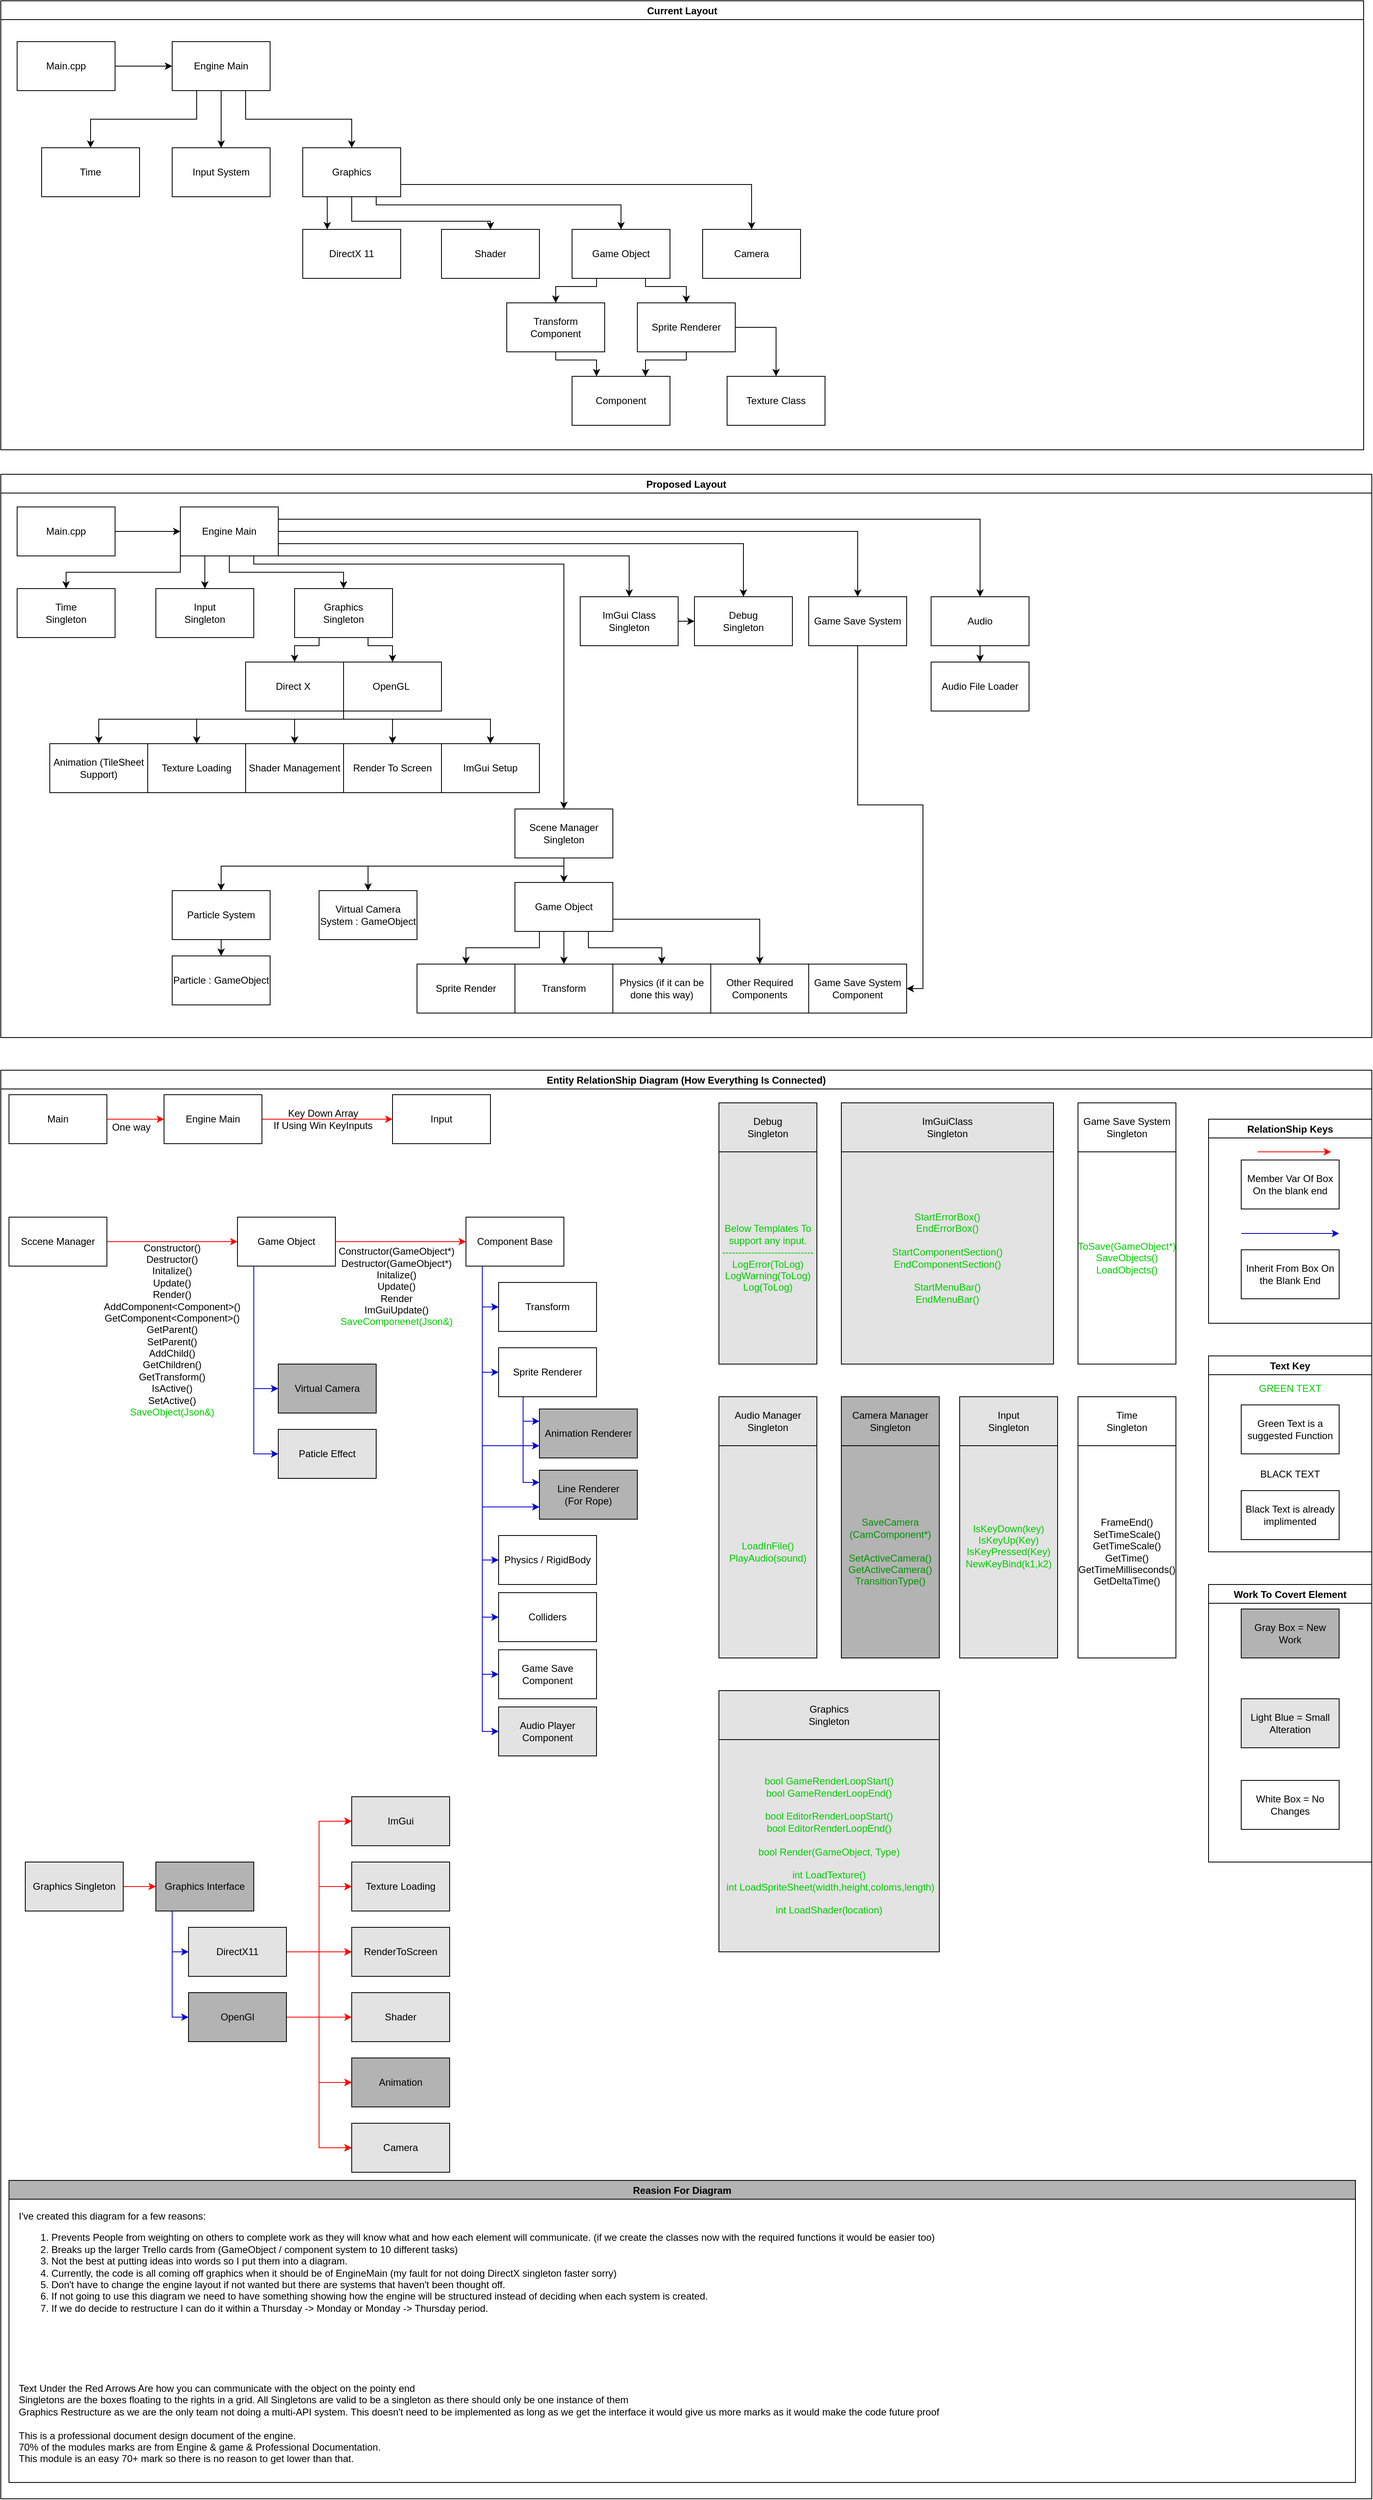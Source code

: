 <mxfile version="14.4.4" type="device"><diagram id="R2lEEEUBdFMjLlhIrx00" name="Page-1"><mxGraphModel dx="3660" dy="2472" grid="1" gridSize="10" guides="1" tooltips="1" connect="1" arrows="1" fold="1" page="1" pageScale="1" pageWidth="850" pageHeight="1100" math="0" shadow="0" extFonts="Permanent Marker^https://fonts.googleapis.com/css?family=Permanent+Marker"><root><mxCell id="0"/><mxCell id="1" parent="0"/><mxCell id="XEaNYjrIamb0EDueWAB--6" value="Current Layout" style="swimlane;" parent="1" vertex="1"><mxGeometry y="-1100" width="1670" height="550" as="geometry"><mxRectangle y="-1100" width="120" height="23" as="alternateBounds"/></mxGeometry></mxCell><mxCell id="3e28GpI-bTI4fTDKkTGl-1" value="Main.cpp&lt;br&gt;" style="rounded=0;whiteSpace=wrap;html=1;" parent="XEaNYjrIamb0EDueWAB--6" vertex="1"><mxGeometry x="20" y="50" width="120" height="60" as="geometry"/></mxCell><mxCell id="3e28GpI-bTI4fTDKkTGl-2" value="Engine Main" style="rounded=0;whiteSpace=wrap;html=1;" parent="XEaNYjrIamb0EDueWAB--6" vertex="1"><mxGeometry x="210" y="50" width="120" height="60" as="geometry"/></mxCell><mxCell id="3e28GpI-bTI4fTDKkTGl-3" style="edgeStyle=orthogonalEdgeStyle;rounded=0;orthogonalLoop=1;jettySize=auto;html=1;exitX=1;exitY=0.5;exitDx=0;exitDy=0;" parent="XEaNYjrIamb0EDueWAB--6" source="3e28GpI-bTI4fTDKkTGl-1" target="3e28GpI-bTI4fTDKkTGl-2" edge="1"><mxGeometry relative="1" as="geometry"/></mxCell><mxCell id="3e28GpI-bTI4fTDKkTGl-4" value="Input System" style="rounded=0;whiteSpace=wrap;html=1;" parent="XEaNYjrIamb0EDueWAB--6" vertex="1"><mxGeometry x="210" y="180" width="120" height="60" as="geometry"/></mxCell><mxCell id="XEaNYjrIamb0EDueWAB--2" style="edgeStyle=orthogonalEdgeStyle;rounded=0;orthogonalLoop=1;jettySize=auto;html=1;exitX=0.5;exitY=1;exitDx=0;exitDy=0;" parent="XEaNYjrIamb0EDueWAB--6" source="3e28GpI-bTI4fTDKkTGl-2" target="3e28GpI-bTI4fTDKkTGl-4" edge="1"><mxGeometry relative="1" as="geometry"/></mxCell><mxCell id="3e28GpI-bTI4fTDKkTGl-5" value="Graphics" style="rounded=0;whiteSpace=wrap;html=1;" parent="XEaNYjrIamb0EDueWAB--6" vertex="1"><mxGeometry x="370" y="180" width="120" height="60" as="geometry"/></mxCell><mxCell id="XEaNYjrIamb0EDueWAB--3" style="edgeStyle=orthogonalEdgeStyle;rounded=0;orthogonalLoop=1;jettySize=auto;html=1;exitX=0.75;exitY=1;exitDx=0;exitDy=0;entryX=0.5;entryY=0;entryDx=0;entryDy=0;" parent="XEaNYjrIamb0EDueWAB--6" source="3e28GpI-bTI4fTDKkTGl-2" target="3e28GpI-bTI4fTDKkTGl-5" edge="1"><mxGeometry relative="1" as="geometry"/></mxCell><mxCell id="3e28GpI-bTI4fTDKkTGl-8" value="DirectX 11" style="rounded=0;whiteSpace=wrap;html=1;" parent="XEaNYjrIamb0EDueWAB--6" vertex="1"><mxGeometry x="370" y="280" width="120" height="60" as="geometry"/></mxCell><mxCell id="3e28GpI-bTI4fTDKkTGl-17" style="edgeStyle=orthogonalEdgeStyle;rounded=0;orthogonalLoop=1;jettySize=auto;html=1;exitX=0.25;exitY=1;exitDx=0;exitDy=0;entryX=0.25;entryY=0;entryDx=0;entryDy=0;" parent="XEaNYjrIamb0EDueWAB--6" source="3e28GpI-bTI4fTDKkTGl-5" target="3e28GpI-bTI4fTDKkTGl-8" edge="1"><mxGeometry relative="1" as="geometry"/></mxCell><mxCell id="3e28GpI-bTI4fTDKkTGl-9" value="Camera" style="rounded=0;whiteSpace=wrap;html=1;" parent="XEaNYjrIamb0EDueWAB--6" vertex="1"><mxGeometry x="860" y="280" width="120" height="60" as="geometry"/></mxCell><mxCell id="3e28GpI-bTI4fTDKkTGl-20" style="edgeStyle=orthogonalEdgeStyle;rounded=0;orthogonalLoop=1;jettySize=auto;html=1;exitX=1;exitY=0.75;exitDx=0;exitDy=0;entryX=0.5;entryY=0;entryDx=0;entryDy=0;" parent="XEaNYjrIamb0EDueWAB--6" source="3e28GpI-bTI4fTDKkTGl-5" target="3e28GpI-bTI4fTDKkTGl-9" edge="1"><mxGeometry relative="1" as="geometry"/></mxCell><mxCell id="3e28GpI-bTI4fTDKkTGl-10" value="Game Object&lt;br&gt;" style="rounded=0;whiteSpace=wrap;html=1;" parent="XEaNYjrIamb0EDueWAB--6" vertex="1"><mxGeometry x="700" y="280" width="120" height="60" as="geometry"/></mxCell><mxCell id="3e28GpI-bTI4fTDKkTGl-19" style="edgeStyle=orthogonalEdgeStyle;rounded=0;orthogonalLoop=1;jettySize=auto;html=1;exitX=0.75;exitY=1;exitDx=0;exitDy=0;entryX=0.5;entryY=0;entryDx=0;entryDy=0;" parent="XEaNYjrIamb0EDueWAB--6" source="3e28GpI-bTI4fTDKkTGl-5" target="3e28GpI-bTI4fTDKkTGl-10" edge="1"><mxGeometry relative="1" as="geometry"><Array as="points"><mxPoint x="460" y="250"/><mxPoint x="760" y="250"/></Array></mxGeometry></mxCell><mxCell id="3e28GpI-bTI4fTDKkTGl-11" value="Shader" style="rounded=0;whiteSpace=wrap;html=1;" parent="XEaNYjrIamb0EDueWAB--6" vertex="1"><mxGeometry x="540" y="280" width="120" height="60" as="geometry"/></mxCell><mxCell id="3e28GpI-bTI4fTDKkTGl-18" style="edgeStyle=orthogonalEdgeStyle;rounded=0;orthogonalLoop=1;jettySize=auto;html=1;exitX=0.5;exitY=1;exitDx=0;exitDy=0;entryX=0.5;entryY=0;entryDx=0;entryDy=0;" parent="XEaNYjrIamb0EDueWAB--6" source="3e28GpI-bTI4fTDKkTGl-5" target="3e28GpI-bTI4fTDKkTGl-11" edge="1"><mxGeometry relative="1" as="geometry"><Array as="points"><mxPoint x="430" y="270"/><mxPoint x="600" y="270"/></Array></mxGeometry></mxCell><mxCell id="3e28GpI-bTI4fTDKkTGl-22" value="Transform Component" style="rounded=0;whiteSpace=wrap;html=1;" parent="XEaNYjrIamb0EDueWAB--6" vertex="1"><mxGeometry x="620" y="370" width="120" height="60" as="geometry"/></mxCell><mxCell id="3e28GpI-bTI4fTDKkTGl-30" style="edgeStyle=orthogonalEdgeStyle;rounded=0;orthogonalLoop=1;jettySize=auto;html=1;exitX=0.25;exitY=1;exitDx=0;exitDy=0;entryX=0.5;entryY=0;entryDx=0;entryDy=0;" parent="XEaNYjrIamb0EDueWAB--6" source="3e28GpI-bTI4fTDKkTGl-10" target="3e28GpI-bTI4fTDKkTGl-22" edge="1"><mxGeometry relative="1" as="geometry"><Array as="points"><mxPoint x="730" y="350"/><mxPoint x="680" y="350"/></Array></mxGeometry></mxCell><mxCell id="3e28GpI-bTI4fTDKkTGl-26" value="Component" style="rounded=0;whiteSpace=wrap;html=1;" parent="XEaNYjrIamb0EDueWAB--6" vertex="1"><mxGeometry x="700" y="460" width="120" height="60" as="geometry"/></mxCell><mxCell id="3e28GpI-bTI4fTDKkTGl-27" style="edgeStyle=orthogonalEdgeStyle;rounded=0;orthogonalLoop=1;jettySize=auto;html=1;exitX=0.5;exitY=1;exitDx=0;exitDy=0;entryX=0.25;entryY=0;entryDx=0;entryDy=0;" parent="XEaNYjrIamb0EDueWAB--6" source="3e28GpI-bTI4fTDKkTGl-22" target="3e28GpI-bTI4fTDKkTGl-26" edge="1"><mxGeometry relative="1" as="geometry"><Array as="points"><mxPoint x="680" y="440"/><mxPoint x="730" y="440"/></Array></mxGeometry></mxCell><mxCell id="3e28GpI-bTI4fTDKkTGl-29" style="edgeStyle=orthogonalEdgeStyle;rounded=0;orthogonalLoop=1;jettySize=auto;html=1;exitX=0.5;exitY=1;exitDx=0;exitDy=0;entryX=0.75;entryY=0;entryDx=0;entryDy=0;" parent="XEaNYjrIamb0EDueWAB--6" source="3e28GpI-bTI4fTDKkTGl-28" target="3e28GpI-bTI4fTDKkTGl-26" edge="1"><mxGeometry relative="1" as="geometry"><Array as="points"><mxPoint x="840" y="440"/><mxPoint x="790" y="440"/></Array></mxGeometry></mxCell><mxCell id="3e28GpI-bTI4fTDKkTGl-28" value="Sprite Renderer" style="rounded=0;whiteSpace=wrap;html=1;" parent="XEaNYjrIamb0EDueWAB--6" vertex="1"><mxGeometry x="780" y="370" width="120" height="60" as="geometry"/></mxCell><mxCell id="3e28GpI-bTI4fTDKkTGl-31" style="edgeStyle=orthogonalEdgeStyle;rounded=0;orthogonalLoop=1;jettySize=auto;html=1;exitX=0.75;exitY=1;exitDx=0;exitDy=0;entryX=0.5;entryY=0;entryDx=0;entryDy=0;" parent="XEaNYjrIamb0EDueWAB--6" source="3e28GpI-bTI4fTDKkTGl-10" target="3e28GpI-bTI4fTDKkTGl-28" edge="1"><mxGeometry relative="1" as="geometry"><Array as="points"><mxPoint x="790" y="350"/><mxPoint x="840" y="350"/></Array></mxGeometry></mxCell><mxCell id="3e28GpI-bTI4fTDKkTGl-34" value="Texture Class" style="rounded=0;whiteSpace=wrap;html=1;" parent="XEaNYjrIamb0EDueWAB--6" vertex="1"><mxGeometry x="890" y="460" width="120" height="60" as="geometry"/></mxCell><mxCell id="3e28GpI-bTI4fTDKkTGl-35" style="edgeStyle=orthogonalEdgeStyle;rounded=0;orthogonalLoop=1;jettySize=auto;html=1;exitX=1;exitY=0.5;exitDx=0;exitDy=0;entryX=0.5;entryY=0;entryDx=0;entryDy=0;" parent="XEaNYjrIamb0EDueWAB--6" source="3e28GpI-bTI4fTDKkTGl-28" target="3e28GpI-bTI4fTDKkTGl-34" edge="1"><mxGeometry relative="1" as="geometry"/></mxCell><mxCell id="XEaNYjrIamb0EDueWAB--1" value="Time" style="rounded=0;whiteSpace=wrap;html=1;" parent="XEaNYjrIamb0EDueWAB--6" vertex="1"><mxGeometry x="50" y="180" width="120" height="60" as="geometry"/></mxCell><mxCell id="XEaNYjrIamb0EDueWAB--4" style="edgeStyle=orthogonalEdgeStyle;rounded=0;orthogonalLoop=1;jettySize=auto;html=1;exitX=0.25;exitY=1;exitDx=0;exitDy=0;entryX=0.5;entryY=0;entryDx=0;entryDy=0;" parent="XEaNYjrIamb0EDueWAB--6" source="3e28GpI-bTI4fTDKkTGl-2" target="XEaNYjrIamb0EDueWAB--1" edge="1"><mxGeometry relative="1" as="geometry"/></mxCell><mxCell id="XEaNYjrIamb0EDueWAB--7" value="Proposed Layout" style="swimlane;" parent="1" vertex="1"><mxGeometry y="-520" width="1680" height="690" as="geometry"><mxRectangle y="-520" width="130" height="23" as="alternateBounds"/></mxGeometry></mxCell><mxCell id="XEaNYjrIamb0EDueWAB--20" style="edgeStyle=orthogonalEdgeStyle;rounded=0;orthogonalLoop=1;jettySize=auto;html=1;exitX=1;exitY=0.5;exitDx=0;exitDy=0;" parent="XEaNYjrIamb0EDueWAB--7" source="XEaNYjrIamb0EDueWAB--9" target="XEaNYjrIamb0EDueWAB--10" edge="1"><mxGeometry relative="1" as="geometry"/></mxCell><mxCell id="XEaNYjrIamb0EDueWAB--9" value="Main.cpp" style="rounded=0;whiteSpace=wrap;html=1;" parent="XEaNYjrIamb0EDueWAB--7" vertex="1"><mxGeometry x="20" y="40" width="120" height="60" as="geometry"/></mxCell><mxCell id="XEaNYjrIamb0EDueWAB--21" style="edgeStyle=orthogonalEdgeStyle;rounded=0;orthogonalLoop=1;jettySize=auto;html=1;exitX=0;exitY=1;exitDx=0;exitDy=0;entryX=0.5;entryY=0;entryDx=0;entryDy=0;" parent="XEaNYjrIamb0EDueWAB--7" source="XEaNYjrIamb0EDueWAB--10" target="XEaNYjrIamb0EDueWAB--11" edge="1"><mxGeometry relative="1" as="geometry"/></mxCell><mxCell id="XEaNYjrIamb0EDueWAB--22" style="edgeStyle=orthogonalEdgeStyle;rounded=0;orthogonalLoop=1;jettySize=auto;html=1;exitX=0.25;exitY=1;exitDx=0;exitDy=0;entryX=0.5;entryY=0;entryDx=0;entryDy=0;" parent="XEaNYjrIamb0EDueWAB--7" source="XEaNYjrIamb0EDueWAB--10" target="XEaNYjrIamb0EDueWAB--12" edge="1"><mxGeometry relative="1" as="geometry"><Array as="points"><mxPoint x="250" y="140"/><mxPoint x="250" y="140"/></Array></mxGeometry></mxCell><mxCell id="XEaNYjrIamb0EDueWAB--23" style="edgeStyle=orthogonalEdgeStyle;rounded=0;orthogonalLoop=1;jettySize=auto;html=1;exitX=0.5;exitY=1;exitDx=0;exitDy=0;entryX=0.5;entryY=0;entryDx=0;entryDy=0;" parent="XEaNYjrIamb0EDueWAB--7" source="XEaNYjrIamb0EDueWAB--10" target="XEaNYjrIamb0EDueWAB--13" edge="1"><mxGeometry relative="1" as="geometry"><Array as="points"><mxPoint x="280" y="120"/><mxPoint x="420" y="120"/></Array></mxGeometry></mxCell><mxCell id="XEaNYjrIamb0EDueWAB--24" style="edgeStyle=orthogonalEdgeStyle;rounded=0;orthogonalLoop=1;jettySize=auto;html=1;exitX=0.75;exitY=1;exitDx=0;exitDy=0;entryX=0.5;entryY=0;entryDx=0;entryDy=0;" parent="XEaNYjrIamb0EDueWAB--7" source="XEaNYjrIamb0EDueWAB--10" target="XEaNYjrIamb0EDueWAB--14" edge="1"><mxGeometry relative="1" as="geometry"><Array as="points"><mxPoint x="310" y="110"/><mxPoint x="690" y="110"/></Array></mxGeometry></mxCell><mxCell id="XEaNYjrIamb0EDueWAB--52" style="edgeStyle=orthogonalEdgeStyle;rounded=0;orthogonalLoop=1;jettySize=auto;html=1;exitX=1;exitY=1;exitDx=0;exitDy=0;entryX=0.5;entryY=0;entryDx=0;entryDy=0;" parent="XEaNYjrIamb0EDueWAB--7" source="XEaNYjrIamb0EDueWAB--10" target="XEaNYjrIamb0EDueWAB--51" edge="1"><mxGeometry relative="1" as="geometry"><Array as="points"><mxPoint x="770" y="100"/></Array></mxGeometry></mxCell><mxCell id="XEaNYjrIamb0EDueWAB--65" style="edgeStyle=orthogonalEdgeStyle;rounded=0;orthogonalLoop=1;jettySize=auto;html=1;exitX=1;exitY=0.75;exitDx=0;exitDy=0;entryX=0.5;entryY=0;entryDx=0;entryDy=0;" parent="XEaNYjrIamb0EDueWAB--7" source="XEaNYjrIamb0EDueWAB--10" target="XEaNYjrIamb0EDueWAB--53" edge="1"><mxGeometry relative="1" as="geometry"/></mxCell><mxCell id="XEaNYjrIamb0EDueWAB--66" style="edgeStyle=orthogonalEdgeStyle;rounded=0;orthogonalLoop=1;jettySize=auto;html=1;exitX=1;exitY=0.5;exitDx=0;exitDy=0;entryX=0.5;entryY=0;entryDx=0;entryDy=0;" parent="XEaNYjrIamb0EDueWAB--7" source="XEaNYjrIamb0EDueWAB--10" target="XEaNYjrIamb0EDueWAB--55" edge="1"><mxGeometry relative="1" as="geometry"/></mxCell><mxCell id="XEaNYjrIamb0EDueWAB--67" style="edgeStyle=orthogonalEdgeStyle;rounded=0;orthogonalLoop=1;jettySize=auto;html=1;exitX=1;exitY=0.25;exitDx=0;exitDy=0;entryX=0.5;entryY=0;entryDx=0;entryDy=0;" parent="XEaNYjrIamb0EDueWAB--7" source="XEaNYjrIamb0EDueWAB--10" target="XEaNYjrIamb0EDueWAB--59" edge="1"><mxGeometry relative="1" as="geometry"/></mxCell><mxCell id="XEaNYjrIamb0EDueWAB--10" value="Engine Main" style="rounded=0;whiteSpace=wrap;html=1;" parent="XEaNYjrIamb0EDueWAB--7" vertex="1"><mxGeometry x="220" y="40" width="120" height="60" as="geometry"/></mxCell><mxCell id="XEaNYjrIamb0EDueWAB--11" value="Time&lt;br&gt;Singleton" style="rounded=0;whiteSpace=wrap;html=1;" parent="XEaNYjrIamb0EDueWAB--7" vertex="1"><mxGeometry x="20" y="140" width="120" height="60" as="geometry"/></mxCell><mxCell id="XEaNYjrIamb0EDueWAB--12" value="Input&lt;br&gt;Singleton" style="rounded=0;whiteSpace=wrap;html=1;" parent="XEaNYjrIamb0EDueWAB--7" vertex="1"><mxGeometry x="190" y="140" width="120" height="60" as="geometry"/></mxCell><mxCell id="XEaNYjrIamb0EDueWAB--18" style="edgeStyle=orthogonalEdgeStyle;rounded=0;orthogonalLoop=1;jettySize=auto;html=1;exitX=0.25;exitY=1;exitDx=0;exitDy=0;entryX=0.5;entryY=0;entryDx=0;entryDy=0;" parent="XEaNYjrIamb0EDueWAB--7" source="XEaNYjrIamb0EDueWAB--13" target="XEaNYjrIamb0EDueWAB--16" edge="1"><mxGeometry relative="1" as="geometry"><Array as="points"><mxPoint x="390" y="210"/><mxPoint x="360" y="210"/></Array></mxGeometry></mxCell><mxCell id="XEaNYjrIamb0EDueWAB--42" style="edgeStyle=orthogonalEdgeStyle;rounded=0;orthogonalLoop=1;jettySize=auto;html=1;exitX=0.75;exitY=1;exitDx=0;exitDy=0;entryX=0.5;entryY=0;entryDx=0;entryDy=0;" parent="XEaNYjrIamb0EDueWAB--7" source="XEaNYjrIamb0EDueWAB--13" target="XEaNYjrIamb0EDueWAB--17" edge="1"><mxGeometry relative="1" as="geometry"><Array as="points"><mxPoint x="450" y="210"/><mxPoint x="480" y="210"/></Array></mxGeometry></mxCell><mxCell id="XEaNYjrIamb0EDueWAB--13" value="Graphics&lt;br&gt;Singleton" style="rounded=0;whiteSpace=wrap;html=1;" parent="XEaNYjrIamb0EDueWAB--7" vertex="1"><mxGeometry x="360" y="140" width="120" height="60" as="geometry"/></mxCell><mxCell id="XEaNYjrIamb0EDueWAB--26" style="edgeStyle=orthogonalEdgeStyle;rounded=0;orthogonalLoop=1;jettySize=auto;html=1;exitX=0.5;exitY=1;exitDx=0;exitDy=0;entryX=0.5;entryY=0;entryDx=0;entryDy=0;" parent="XEaNYjrIamb0EDueWAB--7" source="XEaNYjrIamb0EDueWAB--14" target="XEaNYjrIamb0EDueWAB--25" edge="1"><mxGeometry relative="1" as="geometry"/></mxCell><mxCell id="XEaNYjrIamb0EDueWAB--72" style="edgeStyle=orthogonalEdgeStyle;rounded=0;orthogonalLoop=1;jettySize=auto;html=1;exitX=0.5;exitY=1;exitDx=0;exitDy=0;entryX=0.5;entryY=0;entryDx=0;entryDy=0;" parent="XEaNYjrIamb0EDueWAB--7" source="XEaNYjrIamb0EDueWAB--14" target="XEaNYjrIamb0EDueWAB--71" edge="1"><mxGeometry relative="1" as="geometry"><mxPoint x="910" y="470" as="sourcePoint"/><Array as="points"><mxPoint x="690" y="480"/><mxPoint x="450" y="480"/></Array></mxGeometry></mxCell><mxCell id="XEaNYjrIamb0EDueWAB--73" style="edgeStyle=orthogonalEdgeStyle;rounded=0;orthogonalLoop=1;jettySize=auto;html=1;exitX=0.5;exitY=1;exitDx=0;exitDy=0;entryX=0.5;entryY=0;entryDx=0;entryDy=0;" parent="XEaNYjrIamb0EDueWAB--7" source="XEaNYjrIamb0EDueWAB--14" target="XEaNYjrIamb0EDueWAB--70" edge="1"><mxGeometry relative="1" as="geometry"><Array as="points"><mxPoint x="690" y="480"/><mxPoint x="270" y="480"/></Array></mxGeometry></mxCell><mxCell id="XEaNYjrIamb0EDueWAB--14" value="Scene Manager&lt;br&gt;Singleton" style="rounded=0;whiteSpace=wrap;html=1;" parent="XEaNYjrIamb0EDueWAB--7" vertex="1"><mxGeometry x="630" y="410" width="120" height="60" as="geometry"/></mxCell><mxCell id="XEaNYjrIamb0EDueWAB--37" style="edgeStyle=orthogonalEdgeStyle;rounded=0;orthogonalLoop=1;jettySize=auto;html=1;exitX=1;exitY=1;exitDx=0;exitDy=0;entryX=0.5;entryY=0;entryDx=0;entryDy=0;" parent="XEaNYjrIamb0EDueWAB--7" source="XEaNYjrIamb0EDueWAB--16" target="XEaNYjrIamb0EDueWAB--35" edge="1"><mxGeometry relative="1" as="geometry"><Array as="points"><mxPoint x="420" y="300"/><mxPoint x="240" y="300"/></Array></mxGeometry></mxCell><mxCell id="XEaNYjrIamb0EDueWAB--40" style="edgeStyle=orthogonalEdgeStyle;rounded=0;orthogonalLoop=1;jettySize=auto;html=1;exitX=1;exitY=1;exitDx=0;exitDy=0;entryX=0.5;entryY=0;entryDx=0;entryDy=0;" parent="XEaNYjrIamb0EDueWAB--7" source="XEaNYjrIamb0EDueWAB--16" target="XEaNYjrIamb0EDueWAB--38" edge="1"><mxGeometry relative="1" as="geometry"><Array as="points"><mxPoint x="420" y="300"/><mxPoint x="360" y="300"/></Array></mxGeometry></mxCell><mxCell id="XEaNYjrIamb0EDueWAB--41" style="edgeStyle=orthogonalEdgeStyle;rounded=0;orthogonalLoop=1;jettySize=auto;html=1;exitX=1;exitY=1;exitDx=0;exitDy=0;entryX=0.5;entryY=0;entryDx=0;entryDy=0;" parent="XEaNYjrIamb0EDueWAB--7" source="XEaNYjrIamb0EDueWAB--16" target="XEaNYjrIamb0EDueWAB--39" edge="1"><mxGeometry relative="1" as="geometry"><Array as="points"><mxPoint x="420" y="300"/><mxPoint x="480" y="300"/></Array></mxGeometry></mxCell><mxCell id="XEaNYjrIamb0EDueWAB--44" style="edgeStyle=orthogonalEdgeStyle;rounded=0;orthogonalLoop=1;jettySize=auto;html=1;exitX=1;exitY=1;exitDx=0;exitDy=0;entryX=0.5;entryY=0;entryDx=0;entryDy=0;" parent="XEaNYjrIamb0EDueWAB--7" source="XEaNYjrIamb0EDueWAB--16" target="XEaNYjrIamb0EDueWAB--43" edge="1"><mxGeometry relative="1" as="geometry"><Array as="points"><mxPoint x="420" y="300"/><mxPoint x="600" y="300"/></Array></mxGeometry></mxCell><mxCell id="XEaNYjrIamb0EDueWAB--69" style="edgeStyle=orthogonalEdgeStyle;rounded=0;orthogonalLoop=1;jettySize=auto;html=1;exitX=1;exitY=1;exitDx=0;exitDy=0;entryX=0.5;entryY=0;entryDx=0;entryDy=0;" parent="XEaNYjrIamb0EDueWAB--7" source="XEaNYjrIamb0EDueWAB--16" target="XEaNYjrIamb0EDueWAB--68" edge="1"><mxGeometry relative="1" as="geometry"><Array as="points"><mxPoint x="420" y="300"/><mxPoint x="120" y="300"/></Array></mxGeometry></mxCell><mxCell id="XEaNYjrIamb0EDueWAB--16" value="Direct X&amp;nbsp;" style="rounded=0;whiteSpace=wrap;html=1;" parent="XEaNYjrIamb0EDueWAB--7" vertex="1"><mxGeometry x="300" y="230" width="120" height="60" as="geometry"/></mxCell><mxCell id="XEaNYjrIamb0EDueWAB--17" value="OpenGL&amp;nbsp;" style="rounded=0;whiteSpace=wrap;html=1;" parent="XEaNYjrIamb0EDueWAB--7" vertex="1"><mxGeometry x="420" y="230" width="120" height="60" as="geometry"/></mxCell><mxCell id="XEaNYjrIamb0EDueWAB--32" style="edgeStyle=orthogonalEdgeStyle;rounded=0;orthogonalLoop=1;jettySize=auto;html=1;exitX=0.5;exitY=1;exitDx=0;exitDy=0;entryX=0.5;entryY=0;entryDx=0;entryDy=0;" parent="XEaNYjrIamb0EDueWAB--7" source="XEaNYjrIamb0EDueWAB--25" target="XEaNYjrIamb0EDueWAB--30" edge="1"><mxGeometry relative="1" as="geometry"/></mxCell><mxCell id="XEaNYjrIamb0EDueWAB--33" style="edgeStyle=orthogonalEdgeStyle;rounded=0;orthogonalLoop=1;jettySize=auto;html=1;exitX=1;exitY=0.75;exitDx=0;exitDy=0;entryX=0.5;entryY=0;entryDx=0;entryDy=0;" parent="XEaNYjrIamb0EDueWAB--7" source="XEaNYjrIamb0EDueWAB--25" target="XEaNYjrIamb0EDueWAB--31" edge="1"><mxGeometry relative="1" as="geometry"/></mxCell><mxCell id="XEaNYjrIamb0EDueWAB--34" style="edgeStyle=orthogonalEdgeStyle;rounded=0;orthogonalLoop=1;jettySize=auto;html=1;exitX=0.25;exitY=1;exitDx=0;exitDy=0;entryX=0.5;entryY=0;entryDx=0;entryDy=0;" parent="XEaNYjrIamb0EDueWAB--7" source="XEaNYjrIamb0EDueWAB--25" target="XEaNYjrIamb0EDueWAB--27" edge="1"><mxGeometry relative="1" as="geometry"><mxPoint x="566" y="588" as="targetPoint"/></mxGeometry></mxCell><mxCell id="XEaNYjrIamb0EDueWAB--50" style="edgeStyle=orthogonalEdgeStyle;rounded=0;orthogonalLoop=1;jettySize=auto;html=1;exitX=0.75;exitY=1;exitDx=0;exitDy=0;" parent="XEaNYjrIamb0EDueWAB--7" source="XEaNYjrIamb0EDueWAB--25" target="XEaNYjrIamb0EDueWAB--49" edge="1"><mxGeometry relative="1" as="geometry"/></mxCell><mxCell id="XEaNYjrIamb0EDueWAB--25" value="Game Object" style="rounded=0;whiteSpace=wrap;html=1;" parent="XEaNYjrIamb0EDueWAB--7" vertex="1"><mxGeometry x="630" y="500" width="120" height="60" as="geometry"/></mxCell><mxCell id="XEaNYjrIamb0EDueWAB--27" value="Sprite Render" style="rounded=0;whiteSpace=wrap;html=1;" parent="XEaNYjrIamb0EDueWAB--7" vertex="1"><mxGeometry x="510" y="600" width="120" height="60" as="geometry"/></mxCell><mxCell id="XEaNYjrIamb0EDueWAB--30" value="Transform" style="rounded=0;whiteSpace=wrap;html=1;" parent="XEaNYjrIamb0EDueWAB--7" vertex="1"><mxGeometry x="630" y="600" width="120" height="60" as="geometry"/></mxCell><mxCell id="XEaNYjrIamb0EDueWAB--31" value="Other Required Components" style="rounded=0;whiteSpace=wrap;html=1;" parent="XEaNYjrIamb0EDueWAB--7" vertex="1"><mxGeometry x="870" y="600" width="120" height="60" as="geometry"/></mxCell><mxCell id="XEaNYjrIamb0EDueWAB--35" value="Texture Loading" style="rounded=0;whiteSpace=wrap;html=1;" parent="XEaNYjrIamb0EDueWAB--7" vertex="1"><mxGeometry x="180" y="330" width="120" height="60" as="geometry"/></mxCell><mxCell id="XEaNYjrIamb0EDueWAB--38" value="Shader Management" style="rounded=0;whiteSpace=wrap;html=1;" parent="XEaNYjrIamb0EDueWAB--7" vertex="1"><mxGeometry x="300" y="330" width="120" height="60" as="geometry"/></mxCell><mxCell id="XEaNYjrIamb0EDueWAB--39" value="Render To Screen" style="rounded=0;whiteSpace=wrap;html=1;" parent="XEaNYjrIamb0EDueWAB--7" vertex="1"><mxGeometry x="420" y="330" width="120" height="60" as="geometry"/></mxCell><mxCell id="XEaNYjrIamb0EDueWAB--43" value="ImGui Setup" style="rounded=0;whiteSpace=wrap;html=1;" parent="XEaNYjrIamb0EDueWAB--7" vertex="1"><mxGeometry x="540" y="330" width="120" height="60" as="geometry"/></mxCell><mxCell id="XEaNYjrIamb0EDueWAB--49" value="Physics (if it can be done this way)" style="rounded=0;whiteSpace=wrap;html=1;" parent="XEaNYjrIamb0EDueWAB--7" vertex="1"><mxGeometry x="750" y="600" width="120" height="60" as="geometry"/></mxCell><mxCell id="XEaNYjrIamb0EDueWAB--63" style="edgeStyle=orthogonalEdgeStyle;rounded=0;orthogonalLoop=1;jettySize=auto;html=1;exitX=1;exitY=0.5;exitDx=0;exitDy=0;entryX=0;entryY=0.5;entryDx=0;entryDy=0;" parent="XEaNYjrIamb0EDueWAB--7" source="XEaNYjrIamb0EDueWAB--51" target="XEaNYjrIamb0EDueWAB--53" edge="1"><mxGeometry relative="1" as="geometry"/></mxCell><mxCell id="XEaNYjrIamb0EDueWAB--51" value="ImGui Class Singleton" style="rounded=0;whiteSpace=wrap;html=1;" parent="XEaNYjrIamb0EDueWAB--7" vertex="1"><mxGeometry x="710" y="150" width="120" height="60" as="geometry"/></mxCell><mxCell id="XEaNYjrIamb0EDueWAB--53" value="Debug&lt;br&gt;Singleton" style="rounded=0;whiteSpace=wrap;html=1;" parent="XEaNYjrIamb0EDueWAB--7" vertex="1"><mxGeometry x="850" y="150" width="120" height="60" as="geometry"/></mxCell><mxCell id="XEaNYjrIamb0EDueWAB--58" style="edgeStyle=orthogonalEdgeStyle;rounded=0;orthogonalLoop=1;jettySize=auto;html=1;exitX=0.5;exitY=1;exitDx=0;exitDy=0;entryX=1;entryY=0.5;entryDx=0;entryDy=0;" parent="XEaNYjrIamb0EDueWAB--7" source="XEaNYjrIamb0EDueWAB--55" target="XEaNYjrIamb0EDueWAB--57" edge="1"><mxGeometry relative="1" as="geometry"/></mxCell><mxCell id="XEaNYjrIamb0EDueWAB--55" value="Game Save System" style="rounded=0;whiteSpace=wrap;html=1;" parent="XEaNYjrIamb0EDueWAB--7" vertex="1"><mxGeometry x="990" y="150" width="120" height="60" as="geometry"/></mxCell><mxCell id="XEaNYjrIamb0EDueWAB--57" value="Game Save System Component" style="rounded=0;whiteSpace=wrap;html=1;" parent="XEaNYjrIamb0EDueWAB--7" vertex="1"><mxGeometry x="990" y="600" width="120" height="60" as="geometry"/></mxCell><mxCell id="XEaNYjrIamb0EDueWAB--62" style="edgeStyle=orthogonalEdgeStyle;rounded=0;orthogonalLoop=1;jettySize=auto;html=1;exitX=0.5;exitY=1;exitDx=0;exitDy=0;entryX=0.5;entryY=0;entryDx=0;entryDy=0;" parent="XEaNYjrIamb0EDueWAB--7" source="XEaNYjrIamb0EDueWAB--59" target="XEaNYjrIamb0EDueWAB--60" edge="1"><mxGeometry relative="1" as="geometry"/></mxCell><mxCell id="XEaNYjrIamb0EDueWAB--59" value="Audio" style="rounded=0;whiteSpace=wrap;html=1;" parent="XEaNYjrIamb0EDueWAB--7" vertex="1"><mxGeometry x="1140" y="150" width="120" height="60" as="geometry"/></mxCell><mxCell id="XEaNYjrIamb0EDueWAB--60" value="Audio File Loader" style="rounded=0;whiteSpace=wrap;html=1;" parent="XEaNYjrIamb0EDueWAB--7" vertex="1"><mxGeometry x="1140" y="230" width="120" height="60" as="geometry"/></mxCell><mxCell id="XEaNYjrIamb0EDueWAB--68" value="Animation (TileSheet Support)" style="rounded=0;whiteSpace=wrap;html=1;" parent="XEaNYjrIamb0EDueWAB--7" vertex="1"><mxGeometry x="60" y="330" width="120" height="60" as="geometry"/></mxCell><mxCell id="XEaNYjrIamb0EDueWAB--76" style="edgeStyle=orthogonalEdgeStyle;rounded=0;orthogonalLoop=1;jettySize=auto;html=1;exitX=0.5;exitY=1;exitDx=0;exitDy=0;entryX=0.5;entryY=0;entryDx=0;entryDy=0;" parent="XEaNYjrIamb0EDueWAB--7" source="XEaNYjrIamb0EDueWAB--70" edge="1"><mxGeometry relative="1" as="geometry"><mxPoint x="270" y="590" as="targetPoint"/></mxGeometry></mxCell><mxCell id="XEaNYjrIamb0EDueWAB--70" value="Particle System" style="rounded=0;whiteSpace=wrap;html=1;" parent="XEaNYjrIamb0EDueWAB--7" vertex="1"><mxGeometry x="210" y="510" width="120" height="60" as="geometry"/></mxCell><mxCell id="XEaNYjrIamb0EDueWAB--71" value="Virtual Camera System : GameObject" style="rounded=0;whiteSpace=wrap;html=1;" parent="XEaNYjrIamb0EDueWAB--7" vertex="1"><mxGeometry x="390" y="510" width="120" height="60" as="geometry"/></mxCell><mxCell id="XEaNYjrIamb0EDueWAB--81" value="Particle : GameObject" style="rounded=0;whiteSpace=wrap;html=1;" parent="XEaNYjrIamb0EDueWAB--7" vertex="1"><mxGeometry x="210" y="590" width="120" height="60" as="geometry"/></mxCell><mxCell id="DR7vgV2gcHxxjOtwCFJ3-1" value="Entity RelationShip Diagram (How Everything Is Connected)" style="swimlane;" parent="1" vertex="1"><mxGeometry y="210" width="1680" height="1750" as="geometry"><mxRectangle y="210" width="370" height="23" as="alternateBounds"/></mxGeometry></mxCell><mxCell id="DR7vgV2gcHxxjOtwCFJ3-4" style="edgeStyle=orthogonalEdgeStyle;rounded=0;orthogonalLoop=1;jettySize=auto;html=1;exitX=1;exitY=0.5;exitDx=0;exitDy=0;entryX=0;entryY=0.5;entryDx=0;entryDy=0;fillColor=#f8cecc;strokeColor=#FF0000;" parent="DR7vgV2gcHxxjOtwCFJ3-1" source="DR7vgV2gcHxxjOtwCFJ3-2" target="DR7vgV2gcHxxjOtwCFJ3-3" edge="1"><mxGeometry relative="1" as="geometry"/></mxCell><mxCell id="DR7vgV2gcHxxjOtwCFJ3-2" value="Main" style="rounded=0;whiteSpace=wrap;html=1;" parent="DR7vgV2gcHxxjOtwCFJ3-1" vertex="1"><mxGeometry x="10" y="30" width="120" height="60" as="geometry"/></mxCell><mxCell id="DR7vgV2gcHxxjOtwCFJ3-9" style="edgeStyle=orthogonalEdgeStyle;rounded=0;orthogonalLoop=1;jettySize=auto;html=1;exitX=1;exitY=0.5;exitDx=0;exitDy=0;entryX=0;entryY=0.5;entryDx=0;entryDy=0;strokeColor=#FF0000;" parent="DR7vgV2gcHxxjOtwCFJ3-1" source="DR7vgV2gcHxxjOtwCFJ3-3" target="DR7vgV2gcHxxjOtwCFJ3-6" edge="1"><mxGeometry relative="1" as="geometry"/></mxCell><mxCell id="DR7vgV2gcHxxjOtwCFJ3-3" value="Engine Main" style="rounded=0;whiteSpace=wrap;html=1;" parent="DR7vgV2gcHxxjOtwCFJ3-1" vertex="1"><mxGeometry x="200" y="30" width="120" height="60" as="geometry"/></mxCell><mxCell id="DR7vgV2gcHxxjOtwCFJ3-5" value="One way" style="text;html=1;strokeColor=none;fillColor=none;align=center;verticalAlign=middle;whiteSpace=wrap;rounded=0;" parent="DR7vgV2gcHxxjOtwCFJ3-1" vertex="1"><mxGeometry x="120" y="60" width="80" height="20" as="geometry"/></mxCell><mxCell id="DR7vgV2gcHxxjOtwCFJ3-6" value="Input" style="rounded=0;whiteSpace=wrap;html=1;" parent="DR7vgV2gcHxxjOtwCFJ3-1" vertex="1"><mxGeometry x="480" y="30" width="120" height="60" as="geometry"/></mxCell><mxCell id="DR7vgV2gcHxxjOtwCFJ3-10" value="Key Down Array&lt;br&gt;If Using Win KeyInputs" style="text;html=1;strokeColor=none;fillColor=none;align=center;verticalAlign=middle;whiteSpace=wrap;rounded=0;" parent="DR7vgV2gcHxxjOtwCFJ3-1" vertex="1"><mxGeometry x="330" y="40" width="130" height="40" as="geometry"/></mxCell><mxCell id="DR7vgV2gcHxxjOtwCFJ3-22" style="edgeStyle=orthogonalEdgeStyle;rounded=0;orthogonalLoop=1;jettySize=auto;html=1;exitX=1;exitY=0.5;exitDx=0;exitDy=0;entryX=0;entryY=0.5;entryDx=0;entryDy=0;strokeColor=#FF0000;" parent="DR7vgV2gcHxxjOtwCFJ3-1" source="DR7vgV2gcHxxjOtwCFJ3-15" target="DR7vgV2gcHxxjOtwCFJ3-16" edge="1"><mxGeometry relative="1" as="geometry"/></mxCell><mxCell id="DR7vgV2gcHxxjOtwCFJ3-15" value="Sccene Manager" style="rounded=0;whiteSpace=wrap;html=1;" parent="DR7vgV2gcHxxjOtwCFJ3-1" vertex="1"><mxGeometry x="10" y="180" width="120" height="60" as="geometry"/></mxCell><mxCell id="DR7vgV2gcHxxjOtwCFJ3-20" style="edgeStyle=orthogonalEdgeStyle;rounded=0;orthogonalLoop=1;jettySize=auto;html=1;exitX=0.25;exitY=1;exitDx=0;exitDy=0;entryX=0;entryY=0.5;entryDx=0;entryDy=0;strokeColor=#0000CC;" parent="DR7vgV2gcHxxjOtwCFJ3-1" source="DR7vgV2gcHxxjOtwCFJ3-16" target="DR7vgV2gcHxxjOtwCFJ3-17" edge="1"><mxGeometry relative="1" as="geometry"><Array as="points"><mxPoint x="310" y="240"/><mxPoint x="310" y="390"/></Array></mxGeometry></mxCell><mxCell id="DR7vgV2gcHxxjOtwCFJ3-21" style="edgeStyle=orthogonalEdgeStyle;rounded=0;orthogonalLoop=1;jettySize=auto;html=1;exitX=0.25;exitY=1;exitDx=0;exitDy=0;entryX=0;entryY=0.5;entryDx=0;entryDy=0;strokeColor=#0000CC;" parent="DR7vgV2gcHxxjOtwCFJ3-1" source="DR7vgV2gcHxxjOtwCFJ3-16" target="DR7vgV2gcHxxjOtwCFJ3-18" edge="1"><mxGeometry relative="1" as="geometry"><Array as="points"><mxPoint x="310" y="240"/><mxPoint x="310" y="470"/></Array></mxGeometry></mxCell><mxCell id="DR7vgV2gcHxxjOtwCFJ3-16" value="Game Object" style="rounded=0;whiteSpace=wrap;html=1;" parent="DR7vgV2gcHxxjOtwCFJ3-1" vertex="1"><mxGeometry x="290" y="180" width="120" height="60" as="geometry"/></mxCell><mxCell id="DR7vgV2gcHxxjOtwCFJ3-17" value="Virtual Camera" style="rounded=0;whiteSpace=wrap;html=1;fillColor=#B3B3B3;" parent="DR7vgV2gcHxxjOtwCFJ3-1" vertex="1"><mxGeometry x="340" y="360" width="120" height="60" as="geometry"/></mxCell><mxCell id="DR7vgV2gcHxxjOtwCFJ3-18" value="Paticle Effect" style="rounded=0;whiteSpace=wrap;html=1;fillColor=#E3E3E3;" parent="DR7vgV2gcHxxjOtwCFJ3-1" vertex="1"><mxGeometry x="340" y="440" width="120" height="60" as="geometry"/></mxCell><mxCell id="DR7vgV2gcHxxjOtwCFJ3-52" style="edgeStyle=orthogonalEdgeStyle;rounded=0;orthogonalLoop=1;jettySize=auto;html=1;exitX=0.25;exitY=1;exitDx=0;exitDy=0;entryX=0;entryY=0.5;entryDx=0;entryDy=0;strokeColor=#0000CC;" parent="DR7vgV2gcHxxjOtwCFJ3-1" source="DR7vgV2gcHxxjOtwCFJ3-23" target="DR7vgV2gcHxxjOtwCFJ3-25" edge="1"><mxGeometry relative="1" as="geometry"><Array as="points"><mxPoint x="590" y="240"/><mxPoint x="590" y="290"/></Array></mxGeometry></mxCell><mxCell id="DR7vgV2gcHxxjOtwCFJ3-53" style="edgeStyle=orthogonalEdgeStyle;rounded=0;orthogonalLoop=1;jettySize=auto;html=1;exitX=0.25;exitY=1;exitDx=0;exitDy=0;entryX=0;entryY=0.5;entryDx=0;entryDy=0;strokeColor=#0000CC;" parent="DR7vgV2gcHxxjOtwCFJ3-1" source="DR7vgV2gcHxxjOtwCFJ3-23" target="DR7vgV2gcHxxjOtwCFJ3-26" edge="1"><mxGeometry relative="1" as="geometry"><Array as="points"><mxPoint x="590" y="240"/><mxPoint x="590" y="370"/></Array></mxGeometry></mxCell><mxCell id="DR7vgV2gcHxxjOtwCFJ3-54" style="edgeStyle=orthogonalEdgeStyle;rounded=0;orthogonalLoop=1;jettySize=auto;html=1;exitX=0.25;exitY=1;exitDx=0;exitDy=0;entryX=0;entryY=0.5;entryDx=0;entryDy=0;strokeColor=#0000CC;" parent="DR7vgV2gcHxxjOtwCFJ3-1" source="DR7vgV2gcHxxjOtwCFJ3-23" target="DR7vgV2gcHxxjOtwCFJ3-50" edge="1"><mxGeometry relative="1" as="geometry"><Array as="points"><mxPoint x="590" y="240"/><mxPoint x="590" y="600"/></Array></mxGeometry></mxCell><mxCell id="DR7vgV2gcHxxjOtwCFJ3-55" style="edgeStyle=orthogonalEdgeStyle;rounded=0;orthogonalLoop=1;jettySize=auto;html=1;exitX=0.25;exitY=1;exitDx=0;exitDy=0;entryX=0;entryY=0.5;entryDx=0;entryDy=0;strokeColor=#0000CC;" parent="DR7vgV2gcHxxjOtwCFJ3-1" source="DR7vgV2gcHxxjOtwCFJ3-23" target="DR7vgV2gcHxxjOtwCFJ3-51" edge="1"><mxGeometry relative="1" as="geometry"><Array as="points"><mxPoint x="590" y="240"/><mxPoint x="590" y="740"/></Array></mxGeometry></mxCell><mxCell id="DR7vgV2gcHxxjOtwCFJ3-70" style="edgeStyle=orthogonalEdgeStyle;rounded=0;orthogonalLoop=1;jettySize=auto;html=1;exitX=0.25;exitY=1;exitDx=0;exitDy=0;entryX=0;entryY=0.5;entryDx=0;entryDy=0;strokeColor=#0000CC;" parent="DR7vgV2gcHxxjOtwCFJ3-1" source="DR7vgV2gcHxxjOtwCFJ3-23" target="DR7vgV2gcHxxjOtwCFJ3-69" edge="1"><mxGeometry relative="1" as="geometry"><Array as="points"><mxPoint x="590" y="240"/><mxPoint x="590" y="810"/></Array></mxGeometry></mxCell><mxCell id="DR7vgV2gcHxxjOtwCFJ3-73" style="edgeStyle=orthogonalEdgeStyle;rounded=0;orthogonalLoop=1;jettySize=auto;html=1;exitX=0.25;exitY=1;exitDx=0;exitDy=0;entryX=0;entryY=0.75;entryDx=0;entryDy=0;strokeColor=#0000CC;" parent="DR7vgV2gcHxxjOtwCFJ3-1" source="DR7vgV2gcHxxjOtwCFJ3-23" target="DR7vgV2gcHxxjOtwCFJ3-71" edge="1"><mxGeometry relative="1" as="geometry"><Array as="points"><mxPoint x="590" y="240"/><mxPoint x="590" y="460"/></Array></mxGeometry></mxCell><mxCell id="DR7vgV2gcHxxjOtwCFJ3-75" style="edgeStyle=orthogonalEdgeStyle;rounded=0;orthogonalLoop=1;jettySize=auto;html=1;exitX=0.25;exitY=1;exitDx=0;exitDy=0;entryX=0;entryY=0.5;entryDx=0;entryDy=0;strokeColor=#0000CC;" parent="DR7vgV2gcHxxjOtwCFJ3-1" source="DR7vgV2gcHxxjOtwCFJ3-23" target="DR7vgV2gcHxxjOtwCFJ3-74" edge="1"><mxGeometry relative="1" as="geometry"><Array as="points"><mxPoint x="590" y="240"/><mxPoint x="590" y="670"/></Array></mxGeometry></mxCell><mxCell id="DR7vgV2gcHxxjOtwCFJ3-77" style="edgeStyle=orthogonalEdgeStyle;rounded=0;orthogonalLoop=1;jettySize=auto;html=1;exitX=0.25;exitY=1;exitDx=0;exitDy=0;entryX=0;entryY=0.75;entryDx=0;entryDy=0;strokeColor=#0000CC;" parent="DR7vgV2gcHxxjOtwCFJ3-1" source="DR7vgV2gcHxxjOtwCFJ3-23" target="DR7vgV2gcHxxjOtwCFJ3-76" edge="1"><mxGeometry relative="1" as="geometry"><Array as="points"><mxPoint x="590" y="240"/><mxPoint x="590" y="535"/></Array></mxGeometry></mxCell><mxCell id="DR7vgV2gcHxxjOtwCFJ3-23" value="Component Base" style="rounded=0;whiteSpace=wrap;html=1;" parent="DR7vgV2gcHxxjOtwCFJ3-1" vertex="1"><mxGeometry x="570" y="180" width="120" height="60" as="geometry"/></mxCell><mxCell id="DR7vgV2gcHxxjOtwCFJ3-24" value="" style="endArrow=classic;html=1;strokeColor=#FF0000;exitX=1;exitY=0.5;exitDx=0;exitDy=0;entryX=0;entryY=0.5;entryDx=0;entryDy=0;" parent="DR7vgV2gcHxxjOtwCFJ3-1" source="DR7vgV2gcHxxjOtwCFJ3-16" target="DR7vgV2gcHxxjOtwCFJ3-23" edge="1"><mxGeometry width="50" height="50" relative="1" as="geometry"><mxPoint x="430" y="230" as="sourcePoint"/><mxPoint x="480" y="180" as="targetPoint"/></mxGeometry></mxCell><mxCell id="DR7vgV2gcHxxjOtwCFJ3-25" value="Transform" style="rounded=0;whiteSpace=wrap;html=1;" parent="DR7vgV2gcHxxjOtwCFJ3-1" vertex="1"><mxGeometry x="610" y="260" width="120" height="60" as="geometry"/></mxCell><mxCell id="DR7vgV2gcHxxjOtwCFJ3-72" style="edgeStyle=orthogonalEdgeStyle;rounded=0;orthogonalLoop=1;jettySize=auto;html=1;exitX=0.25;exitY=1;exitDx=0;exitDy=0;entryX=0;entryY=0.25;entryDx=0;entryDy=0;strokeColor=#0000CC;" parent="DR7vgV2gcHxxjOtwCFJ3-1" source="DR7vgV2gcHxxjOtwCFJ3-26" target="DR7vgV2gcHxxjOtwCFJ3-71" edge="1"><mxGeometry relative="1" as="geometry"><Array as="points"><mxPoint x="640" y="430"/></Array></mxGeometry></mxCell><mxCell id="DR7vgV2gcHxxjOtwCFJ3-78" style="edgeStyle=orthogonalEdgeStyle;rounded=0;orthogonalLoop=1;jettySize=auto;html=1;exitX=0.25;exitY=1;exitDx=0;exitDy=0;entryX=0;entryY=0.25;entryDx=0;entryDy=0;strokeColor=#0000CC;" parent="DR7vgV2gcHxxjOtwCFJ3-1" source="DR7vgV2gcHxxjOtwCFJ3-26" target="DR7vgV2gcHxxjOtwCFJ3-76" edge="1"><mxGeometry relative="1" as="geometry"/></mxCell><mxCell id="DR7vgV2gcHxxjOtwCFJ3-26" value="Sprite Renderer" style="rounded=0;whiteSpace=wrap;html=1;" parent="DR7vgV2gcHxxjOtwCFJ3-1" vertex="1"><mxGeometry x="610" y="340" width="120" height="60" as="geometry"/></mxCell><mxCell id="DR7vgV2gcHxxjOtwCFJ3-50" value="Physics / RigidBody" style="rounded=0;whiteSpace=wrap;html=1;" parent="DR7vgV2gcHxxjOtwCFJ3-1" vertex="1"><mxGeometry x="610" y="570" width="120" height="60" as="geometry"/></mxCell><mxCell id="DR7vgV2gcHxxjOtwCFJ3-51" value="Game Save Component" style="rounded=0;whiteSpace=wrap;html=1;" parent="DR7vgV2gcHxxjOtwCFJ3-1" vertex="1"><mxGeometry x="610" y="710" width="120" height="60" as="geometry"/></mxCell><mxCell id="DR7vgV2gcHxxjOtwCFJ3-56" value="Constructor(GameObject*)&lt;br&gt;Destructor(GameObject*)&lt;br&gt;Initalize()&lt;br&gt;Update()&lt;br&gt;Render&lt;br&gt;ImGuiUpdate()&lt;br&gt;&lt;font color=&quot;#00cc00&quot;&gt;SaveComponenet(&lt;/font&gt;&lt;span style=&quot;color: rgb(0 , 204 , 0)&quot;&gt;Json&amp;amp;&lt;/span&gt;&lt;font color=&quot;#00cc00&quot;&gt;)&lt;/font&gt;" style="text;html=1;strokeColor=none;fillColor=none;align=center;verticalAlign=middle;whiteSpace=wrap;rounded=0;" parent="DR7vgV2gcHxxjOtwCFJ3-1" vertex="1"><mxGeometry x="400" y="210" width="170" height="110" as="geometry"/></mxCell><mxCell id="DR7vgV2gcHxxjOtwCFJ3-58" value="Constructor()&lt;br&gt;Destructor()&lt;br&gt;Initalize()&lt;br&gt;Update()&lt;br&gt;Render()&lt;br&gt;AddComponent&amp;lt;Component&amp;gt;()&lt;br&gt;GetComponent&amp;lt;Component&amp;gt;()&lt;br&gt;GetParent()&lt;br&gt;SetParent()&lt;br&gt;AddChild()&lt;br&gt;GetChildren()&lt;br&gt;GetTransform()&lt;br&gt;IsActive()&lt;br&gt;SetActive()&lt;br&gt;&lt;font color=&quot;#00cc00&quot;&gt;SaveObject(Json&amp;amp;)&lt;/font&gt;" style="text;html=1;strokeColor=none;fillColor=none;align=center;verticalAlign=middle;whiteSpace=wrap;rounded=0;" parent="DR7vgV2gcHxxjOtwCFJ3-1" vertex="1"><mxGeometry x="120" y="195" width="180" height="245" as="geometry"/></mxCell><mxCell id="DR7vgV2gcHxxjOtwCFJ3-63" value="Game Save System&lt;br&gt;Singleton" style="rounded=0;whiteSpace=wrap;html=1;" parent="DR7vgV2gcHxxjOtwCFJ3-1" vertex="1"><mxGeometry x="1320" y="40" width="120" height="60" as="geometry"/></mxCell><mxCell id="DR7vgV2gcHxxjOtwCFJ3-65" value="Input&lt;br&gt;Singleton" style="rounded=0;whiteSpace=wrap;html=1;fillColor=#E3E3E3;" parent="DR7vgV2gcHxxjOtwCFJ3-1" vertex="1"><mxGeometry x="1175" y="400" width="120" height="60" as="geometry"/></mxCell><mxCell id="DR7vgV2gcHxxjOtwCFJ3-66" value="ImGuiClass &lt;br&gt;Singleton" style="rounded=0;whiteSpace=wrap;html=1;fillColor=#E3E3E3;" parent="DR7vgV2gcHxxjOtwCFJ3-1" vertex="1"><mxGeometry x="1030" y="40" width="260" height="60" as="geometry"/></mxCell><mxCell id="DR7vgV2gcHxxjOtwCFJ3-67" value="Debug&lt;br&gt;Singleton" style="rounded=0;whiteSpace=wrap;html=1;fillColor=#E3E3E3;" parent="DR7vgV2gcHxxjOtwCFJ3-1" vertex="1"><mxGeometry x="880" y="40" width="120" height="60" as="geometry"/></mxCell><mxCell id="DR7vgV2gcHxxjOtwCFJ3-68" value="Audio Manager&lt;br&gt;Singleton" style="rounded=0;whiteSpace=wrap;html=1;fillColor=#E3E3E3;" parent="DR7vgV2gcHxxjOtwCFJ3-1" vertex="1"><mxGeometry x="880" y="400" width="120" height="60" as="geometry"/></mxCell><mxCell id="DR7vgV2gcHxxjOtwCFJ3-69" value="Audio Player&lt;br&gt;Component" style="rounded=0;whiteSpace=wrap;html=1;fillColor=#E3E3E3;" parent="DR7vgV2gcHxxjOtwCFJ3-1" vertex="1"><mxGeometry x="610" y="780" width="120" height="60" as="geometry"/></mxCell><mxCell id="DR7vgV2gcHxxjOtwCFJ3-71" value="Animation Renderer" style="rounded=0;whiteSpace=wrap;html=1;fillColor=#B3B3B3;" parent="DR7vgV2gcHxxjOtwCFJ3-1" vertex="1"><mxGeometry x="660" y="415" width="120" height="60" as="geometry"/></mxCell><mxCell id="DR7vgV2gcHxxjOtwCFJ3-74" value="Colliders" style="rounded=0;whiteSpace=wrap;html=1;" parent="DR7vgV2gcHxxjOtwCFJ3-1" vertex="1"><mxGeometry x="610" y="640" width="120" height="60" as="geometry"/></mxCell><mxCell id="DR7vgV2gcHxxjOtwCFJ3-76" value="Line Renderer &lt;br&gt;(For Rope)" style="rounded=0;whiteSpace=wrap;html=1;fillColor=#B3B3B3;" parent="DR7vgV2gcHxxjOtwCFJ3-1" vertex="1"><mxGeometry x="660" y="490" width="120" height="60" as="geometry"/></mxCell><mxCell id="DR7vgV2gcHxxjOtwCFJ3-79" value="Camera Manager&lt;br&gt;Singleton" style="rounded=0;whiteSpace=wrap;html=1;fillColor=#B3B3B3;" parent="DR7vgV2gcHxxjOtwCFJ3-1" vertex="1"><mxGeometry x="1030" y="400" width="120" height="60" as="geometry"/></mxCell><mxCell id="DR7vgV2gcHxxjOtwCFJ3-131" value="Time&lt;br&gt;Singleton" style="rounded=0;whiteSpace=wrap;html=1;" parent="DR7vgV2gcHxxjOtwCFJ3-1" vertex="1"><mxGeometry x="1320" y="400" width="120" height="60" as="geometry"/></mxCell><mxCell id="DR7vgV2gcHxxjOtwCFJ3-132" value="&lt;div&gt;&lt;span&gt;&lt;font color=&quot;#00cc00&quot;&gt;Below Templates To support any input.&lt;/font&gt;&lt;/span&gt;&lt;/div&gt;&lt;div&gt;&lt;span&gt;&lt;font color=&quot;#00cc00&quot;&gt;----------------------------&lt;/font&gt;&lt;/span&gt;&lt;/div&gt;&lt;div&gt;&lt;span&gt;&lt;font color=&quot;#00cc00&quot;&gt;LogError(ToLog)&lt;/font&gt;&lt;/span&gt;&lt;/div&gt;&lt;div&gt;&lt;span&gt;&lt;font color=&quot;#00cc00&quot;&gt;LogWarning(ToLog)&lt;/font&gt;&lt;/span&gt;&lt;/div&gt;&lt;div&gt;&lt;span&gt;&lt;font color=&quot;#00cc00&quot;&gt;Log(ToLog)&lt;/font&gt;&lt;/span&gt;&lt;/div&gt;" style="text;html=1;align=center;verticalAlign=middle;whiteSpace=wrap;rounded=0;strokeColor=#000000;fillColor=#E3E3E3;" parent="DR7vgV2gcHxxjOtwCFJ3-1" vertex="1"><mxGeometry x="880" y="100" width="120" height="260" as="geometry"/></mxCell><mxCell id="DR7vgV2gcHxxjOtwCFJ3-133" value="&lt;font color=&quot;#00cc00&quot;&gt;StartErrorBox()&lt;br&gt;EndErrorBox()&lt;br&gt;&lt;br&gt;StartComponentSection()&lt;br&gt;EndComponentSection()&lt;br&gt;&lt;br&gt;StartMenuBar()&lt;br&gt;EndMenuBar()&lt;br&gt;&lt;/font&gt;" style="text;html=1;align=center;verticalAlign=middle;whiteSpace=wrap;rounded=0;strokeColor=#000000;fillColor=#E3E3E3;" parent="DR7vgV2gcHxxjOtwCFJ3-1" vertex="1"><mxGeometry x="1030" y="100" width="260" height="260" as="geometry"/></mxCell><mxCell id="DR7vgV2gcHxxjOtwCFJ3-135" value="&lt;font color=&quot;#00cc00&quot;&gt;IsKeyDown(key)&lt;br&gt;IsKeyUp(Key)&lt;br&gt;IsKeyPressed(Key)&lt;br&gt;NewKeyBind(k1,k2)&lt;br&gt;&lt;br&gt;&lt;/font&gt;" style="text;html=1;align=center;verticalAlign=middle;whiteSpace=wrap;rounded=0;strokeColor=#000000;fillColor=#E3E3E3;" parent="DR7vgV2gcHxxjOtwCFJ3-1" vertex="1"><mxGeometry x="1175" y="460" width="120" height="260" as="geometry"/></mxCell><mxCell id="DR7vgV2gcHxxjOtwCFJ3-134" value="&lt;font color=&quot;#00cc00&quot;&gt;ToSave(GameObject*)&lt;br&gt;SaveObjects()&lt;br&gt;LoadObjects()&lt;br&gt;&lt;/font&gt;" style="text;html=1;align=center;verticalAlign=middle;whiteSpace=wrap;rounded=0;strokeColor=#000000;fillColor=#ffffff;" parent="DR7vgV2gcHxxjOtwCFJ3-1" vertex="1"><mxGeometry x="1320" y="100" width="120" height="260" as="geometry"/></mxCell><mxCell id="DR7vgV2gcHxxjOtwCFJ3-136" value="FrameEnd()&lt;br&gt;SetTimeScale()&lt;br&gt;GetTimeScale()&lt;br&gt;GetTime()&lt;br&gt;GetTimeMilliseconds()&lt;br&gt;GetDeltaTime()" style="text;html=1;align=center;verticalAlign=middle;whiteSpace=wrap;rounded=0;strokeColor=#000000;fillColor=#ffffff;" parent="DR7vgV2gcHxxjOtwCFJ3-1" vertex="1"><mxGeometry x="1320" y="460" width="120" height="260" as="geometry"/></mxCell><mxCell id="DR7vgV2gcHxxjOtwCFJ3-138" value="&lt;font color=&quot;#009400&quot;&gt;SaveCamera&lt;br&gt;(CamComponent*)&lt;br&gt;&lt;br&gt;SetActiveCamera()&lt;br&gt;GetActiveCamera()&lt;br&gt;TransitionType()&lt;/font&gt;&lt;font color=&quot;#00cc00&quot;&gt;&lt;br&gt;&lt;/font&gt;" style="text;html=1;align=center;verticalAlign=middle;whiteSpace=wrap;rounded=0;strokeColor=#000000;fillColor=#B3B3B3;" parent="DR7vgV2gcHxxjOtwCFJ3-1" vertex="1"><mxGeometry x="1030" y="460" width="120" height="260" as="geometry"/></mxCell><mxCell id="DR7vgV2gcHxxjOtwCFJ3-139" value="&lt;font color=&quot;#00cc00&quot;&gt;LoadInFile()&lt;br&gt;PlayAudio(sound)&lt;br&gt;&lt;/font&gt;" style="text;html=1;align=center;verticalAlign=middle;whiteSpace=wrap;rounded=0;strokeColor=#000000;fillColor=#E3E3E3;" parent="DR7vgV2gcHxxjOtwCFJ3-1" vertex="1"><mxGeometry x="880" y="460" width="120" height="260" as="geometry"/></mxCell><mxCell id="DR7vgV2gcHxxjOtwCFJ3-140" value="Graphics&lt;br&gt;Singleton" style="rounded=0;whiteSpace=wrap;html=1;fillColor=#E3E3E3;" parent="DR7vgV2gcHxxjOtwCFJ3-1" vertex="1"><mxGeometry x="880" y="760" width="270" height="60" as="geometry"/></mxCell><mxCell id="DR7vgV2gcHxxjOtwCFJ3-141" value="&lt;font color=&quot;#00cc00&quot;&gt;bool GameRenderLoopStart()&lt;br&gt;bool GameRenderLoopEnd()&lt;br&gt;&lt;br&gt;bool EditorRenderLoopStart()&lt;br&gt;bool EditorRenderLoopEnd()&lt;br&gt;&lt;br&gt;bool Render(GameObject, Type)&lt;br&gt;&lt;br&gt;int LoadTexture()&lt;br&gt;&amp;nbsp;int LoadSpriteSheet(width,height,coloms,length)&lt;br&gt;&lt;br&gt;int LoadShader(location)&lt;/font&gt;" style="text;html=1;align=center;verticalAlign=middle;whiteSpace=wrap;rounded=0;strokeColor=#000000;fillColor=#E3E3E3;" parent="DR7vgV2gcHxxjOtwCFJ3-1" vertex="1"><mxGeometry x="880" y="820" width="270" height="260" as="geometry"/></mxCell><mxCell id="DR7vgV2gcHxxjOtwCFJ3-148" style="edgeStyle=orthogonalEdgeStyle;rounded=0;orthogonalLoop=1;jettySize=auto;html=1;exitX=1;exitY=0.5;exitDx=0;exitDy=0;entryX=0;entryY=0.5;entryDx=0;entryDy=0;strokeColor=#FF0000;" parent="DR7vgV2gcHxxjOtwCFJ3-1" source="DR7vgV2gcHxxjOtwCFJ3-142" target="DR7vgV2gcHxxjOtwCFJ3-143" edge="1"><mxGeometry relative="1" as="geometry"/></mxCell><mxCell id="DR7vgV2gcHxxjOtwCFJ3-142" value="Graphics Singleton&lt;br&gt;" style="rounded=0;whiteSpace=wrap;html=1;strokeColor=#000000;fillColor=#E3E3E3;" parent="DR7vgV2gcHxxjOtwCFJ3-1" vertex="1"><mxGeometry x="30" y="970" width="120" height="60" as="geometry"/></mxCell><mxCell id="DR7vgV2gcHxxjOtwCFJ3-146" style="edgeStyle=orthogonalEdgeStyle;rounded=0;orthogonalLoop=1;jettySize=auto;html=1;exitX=0.25;exitY=1;exitDx=0;exitDy=0;entryX=0;entryY=0.5;entryDx=0;entryDy=0;strokeColor=#0000CC;" parent="DR7vgV2gcHxxjOtwCFJ3-1" source="DR7vgV2gcHxxjOtwCFJ3-143" target="DR7vgV2gcHxxjOtwCFJ3-144" edge="1"><mxGeometry relative="1" as="geometry"><Array as="points"><mxPoint x="210" y="1030"/><mxPoint x="210" y="1080"/></Array></mxGeometry></mxCell><mxCell id="DR7vgV2gcHxxjOtwCFJ3-147" style="edgeStyle=orthogonalEdgeStyle;rounded=0;orthogonalLoop=1;jettySize=auto;html=1;exitX=0.25;exitY=1;exitDx=0;exitDy=0;entryX=0;entryY=0.5;entryDx=0;entryDy=0;strokeColor=#0000CC;" parent="DR7vgV2gcHxxjOtwCFJ3-1" source="DR7vgV2gcHxxjOtwCFJ3-143" target="DR7vgV2gcHxxjOtwCFJ3-145" edge="1"><mxGeometry relative="1" as="geometry"><Array as="points"><mxPoint x="210" y="1030"/><mxPoint x="210" y="1160"/></Array></mxGeometry></mxCell><mxCell id="DR7vgV2gcHxxjOtwCFJ3-143" value="Graphics Interface" style="rounded=0;whiteSpace=wrap;html=1;strokeColor=#000000;fillColor=#B3B3B3;" parent="DR7vgV2gcHxxjOtwCFJ3-1" vertex="1"><mxGeometry x="190" y="970" width="120" height="60" as="geometry"/></mxCell><mxCell id="DR7vgV2gcHxxjOtwCFJ3-157" style="edgeStyle=orthogonalEdgeStyle;rounded=0;orthogonalLoop=1;jettySize=auto;html=1;exitX=1;exitY=0.5;exitDx=0;exitDy=0;entryX=0;entryY=0.5;entryDx=0;entryDy=0;strokeColor=#FF0000;" parent="DR7vgV2gcHxxjOtwCFJ3-1" source="DR7vgV2gcHxxjOtwCFJ3-144" target="DR7vgV2gcHxxjOtwCFJ3-150" edge="1"><mxGeometry relative="1" as="geometry"/></mxCell><mxCell id="DR7vgV2gcHxxjOtwCFJ3-159" style="edgeStyle=orthogonalEdgeStyle;rounded=0;orthogonalLoop=1;jettySize=auto;html=1;exitX=1;exitY=0.5;exitDx=0;exitDy=0;entryX=0;entryY=0.5;entryDx=0;entryDy=0;strokeColor=#FF0000;" parent="DR7vgV2gcHxxjOtwCFJ3-1" source="DR7vgV2gcHxxjOtwCFJ3-144" target="DR7vgV2gcHxxjOtwCFJ3-155" edge="1"><mxGeometry relative="1" as="geometry"/></mxCell><mxCell id="DR7vgV2gcHxxjOtwCFJ3-160" style="edgeStyle=orthogonalEdgeStyle;rounded=0;orthogonalLoop=1;jettySize=auto;html=1;exitX=1;exitY=0.5;exitDx=0;exitDy=0;entryX=0;entryY=0.5;entryDx=0;entryDy=0;strokeColor=#FF0000;" parent="DR7vgV2gcHxxjOtwCFJ3-1" source="DR7vgV2gcHxxjOtwCFJ3-144" target="DR7vgV2gcHxxjOtwCFJ3-152" edge="1"><mxGeometry relative="1" as="geometry"/></mxCell><mxCell id="DR7vgV2gcHxxjOtwCFJ3-161" style="edgeStyle=orthogonalEdgeStyle;rounded=0;orthogonalLoop=1;jettySize=auto;html=1;exitX=1;exitY=0.5;exitDx=0;exitDy=0;entryX=0;entryY=0.5;entryDx=0;entryDy=0;strokeColor=#FF0000;" parent="DR7vgV2gcHxxjOtwCFJ3-1" source="DR7vgV2gcHxxjOtwCFJ3-144" target="DR7vgV2gcHxxjOtwCFJ3-153" edge="1"><mxGeometry relative="1" as="geometry"/></mxCell><mxCell id="DR7vgV2gcHxxjOtwCFJ3-162" style="edgeStyle=orthogonalEdgeStyle;rounded=0;orthogonalLoop=1;jettySize=auto;html=1;exitX=1;exitY=0.5;exitDx=0;exitDy=0;entryX=0;entryY=0.5;entryDx=0;entryDy=0;strokeColor=#FF0000;" parent="DR7vgV2gcHxxjOtwCFJ3-1" source="DR7vgV2gcHxxjOtwCFJ3-144" target="DR7vgV2gcHxxjOtwCFJ3-154" edge="1"><mxGeometry relative="1" as="geometry"/></mxCell><mxCell id="DR7vgV2gcHxxjOtwCFJ3-163" style="edgeStyle=orthogonalEdgeStyle;rounded=0;orthogonalLoop=1;jettySize=auto;html=1;exitX=1;exitY=0.5;exitDx=0;exitDy=0;entryX=0;entryY=0.5;entryDx=0;entryDy=0;strokeColor=#FF0000;" parent="DR7vgV2gcHxxjOtwCFJ3-1" source="DR7vgV2gcHxxjOtwCFJ3-144" target="DR7vgV2gcHxxjOtwCFJ3-156" edge="1"><mxGeometry relative="1" as="geometry"/></mxCell><mxCell id="DR7vgV2gcHxxjOtwCFJ3-144" value="DirectX11" style="rounded=0;whiteSpace=wrap;html=1;strokeColor=#000000;fillColor=#E3E3E3;" parent="DR7vgV2gcHxxjOtwCFJ3-1" vertex="1"><mxGeometry x="230" y="1050" width="120" height="60" as="geometry"/></mxCell><mxCell id="DR7vgV2gcHxxjOtwCFJ3-158" style="edgeStyle=orthogonalEdgeStyle;rounded=0;orthogonalLoop=1;jettySize=auto;html=1;exitX=1;exitY=0.5;exitDx=0;exitDy=0;entryX=0;entryY=0.5;entryDx=0;entryDy=0;strokeColor=#FF0000;" parent="DR7vgV2gcHxxjOtwCFJ3-1" source="DR7vgV2gcHxxjOtwCFJ3-145" target="DR7vgV2gcHxxjOtwCFJ3-150" edge="1"><mxGeometry relative="1" as="geometry"/></mxCell><mxCell id="DR7vgV2gcHxxjOtwCFJ3-164" style="edgeStyle=orthogonalEdgeStyle;rounded=0;orthogonalLoop=1;jettySize=auto;html=1;exitX=1;exitY=0.5;exitDx=0;exitDy=0;entryX=0;entryY=0.5;entryDx=0;entryDy=0;strokeColor=#FF0000;" parent="DR7vgV2gcHxxjOtwCFJ3-1" source="DR7vgV2gcHxxjOtwCFJ3-145" target="DR7vgV2gcHxxjOtwCFJ3-155" edge="1"><mxGeometry relative="1" as="geometry"/></mxCell><mxCell id="DR7vgV2gcHxxjOtwCFJ3-165" style="edgeStyle=orthogonalEdgeStyle;rounded=0;orthogonalLoop=1;jettySize=auto;html=1;exitX=1;exitY=0.5;exitDx=0;exitDy=0;entryX=0;entryY=0.5;entryDx=0;entryDy=0;strokeColor=#FF0000;" parent="DR7vgV2gcHxxjOtwCFJ3-1" source="DR7vgV2gcHxxjOtwCFJ3-145" target="DR7vgV2gcHxxjOtwCFJ3-152" edge="1"><mxGeometry relative="1" as="geometry"/></mxCell><mxCell id="DR7vgV2gcHxxjOtwCFJ3-166" style="edgeStyle=orthogonalEdgeStyle;rounded=0;orthogonalLoop=1;jettySize=auto;html=1;exitX=1;exitY=0.5;exitDx=0;exitDy=0;entryX=0;entryY=0.5;entryDx=0;entryDy=0;strokeColor=#FF0000;" parent="DR7vgV2gcHxxjOtwCFJ3-1" source="DR7vgV2gcHxxjOtwCFJ3-145" target="DR7vgV2gcHxxjOtwCFJ3-154" edge="1"><mxGeometry relative="1" as="geometry"/></mxCell><mxCell id="DR7vgV2gcHxxjOtwCFJ3-167" style="edgeStyle=orthogonalEdgeStyle;rounded=0;orthogonalLoop=1;jettySize=auto;html=1;exitX=1;exitY=0.5;exitDx=0;exitDy=0;entryX=0;entryY=0.5;entryDx=0;entryDy=0;strokeColor=#FF0000;" parent="DR7vgV2gcHxxjOtwCFJ3-1" source="DR7vgV2gcHxxjOtwCFJ3-145" target="DR7vgV2gcHxxjOtwCFJ3-156" edge="1"><mxGeometry relative="1" as="geometry"/></mxCell><mxCell id="DR7vgV2gcHxxjOtwCFJ3-145" value="OpenGl" style="rounded=0;whiteSpace=wrap;html=1;strokeColor=#000000;fillColor=#B3B3B3;" parent="DR7vgV2gcHxxjOtwCFJ3-1" vertex="1"><mxGeometry x="230" y="1130" width="120" height="60" as="geometry"/></mxCell><mxCell id="DR7vgV2gcHxxjOtwCFJ3-150" value="ImGui" style="rounded=0;whiteSpace=wrap;html=1;strokeColor=#000000;fillColor=#E3E3E3;" parent="DR7vgV2gcHxxjOtwCFJ3-1" vertex="1"><mxGeometry x="430" y="890" width="120" height="60" as="geometry"/></mxCell><mxCell id="DR7vgV2gcHxxjOtwCFJ3-152" value="RenderToScreen" style="rounded=0;whiteSpace=wrap;html=1;strokeColor=#000000;fillColor=#E3E3E3;" parent="DR7vgV2gcHxxjOtwCFJ3-1" vertex="1"><mxGeometry x="430" y="1050" width="120" height="60" as="geometry"/></mxCell><mxCell id="DR7vgV2gcHxxjOtwCFJ3-153" value="Shader" style="rounded=0;whiteSpace=wrap;html=1;strokeColor=#000000;fillColor=#E3E3E3;" parent="DR7vgV2gcHxxjOtwCFJ3-1" vertex="1"><mxGeometry x="430" y="1130" width="120" height="60" as="geometry"/></mxCell><mxCell id="DR7vgV2gcHxxjOtwCFJ3-154" value="Animation" style="rounded=0;whiteSpace=wrap;html=1;strokeColor=#000000;fillColor=#B3B3B3;" parent="DR7vgV2gcHxxjOtwCFJ3-1" vertex="1"><mxGeometry x="430" y="1210" width="120" height="60" as="geometry"/></mxCell><mxCell id="DR7vgV2gcHxxjOtwCFJ3-155" value="Texture Loading" style="rounded=0;whiteSpace=wrap;html=1;strokeColor=#000000;fillColor=#E3E3E3;" parent="DR7vgV2gcHxxjOtwCFJ3-1" vertex="1"><mxGeometry x="430" y="970" width="120" height="60" as="geometry"/></mxCell><mxCell id="DR7vgV2gcHxxjOtwCFJ3-156" value="Camera" style="rounded=0;whiteSpace=wrap;html=1;strokeColor=#000000;fillColor=#E3E3E3;" parent="DR7vgV2gcHxxjOtwCFJ3-1" vertex="1"><mxGeometry x="430" y="1290" width="120" height="60" as="geometry"/></mxCell><mxCell id="DR7vgV2gcHxxjOtwCFJ3-171" value="Text Key" style="swimlane;strokeColor=#000000;fillColor=#ffffff;" parent="DR7vgV2gcHxxjOtwCFJ3-1" vertex="1"><mxGeometry x="1480" y="350" width="200" height="240" as="geometry"/></mxCell><mxCell id="DR7vgV2gcHxxjOtwCFJ3-59" value="Green Text is a suggested Function" style="rounded=0;whiteSpace=wrap;html=1;" parent="DR7vgV2gcHxxjOtwCFJ3-171" vertex="1"><mxGeometry x="40" y="60" width="120" height="60" as="geometry"/></mxCell><mxCell id="DR7vgV2gcHxxjOtwCFJ3-60" value="&lt;font color=&quot;#00cc00&quot;&gt;GREEN TEXT&lt;/font&gt;" style="text;html=1;strokeColor=none;fillColor=none;align=center;verticalAlign=middle;whiteSpace=wrap;rounded=0;" parent="DR7vgV2gcHxxjOtwCFJ3-171" vertex="1"><mxGeometry x="60" y="30" width="80" height="20" as="geometry"/></mxCell><mxCell id="DR7vgV2gcHxxjOtwCFJ3-170" value="BLACK TEXT" style="text;html=1;strokeColor=none;fillColor=none;align=center;verticalAlign=middle;whiteSpace=wrap;rounded=0;" parent="DR7vgV2gcHxxjOtwCFJ3-171" vertex="1"><mxGeometry x="60" y="135" width="80" height="20" as="geometry"/></mxCell><mxCell id="DR7vgV2gcHxxjOtwCFJ3-169" value="Black Text is already implimented" style="rounded=0;whiteSpace=wrap;html=1;" parent="DR7vgV2gcHxxjOtwCFJ3-171" vertex="1"><mxGeometry x="40" y="165" width="120" height="60" as="geometry"/></mxCell><mxCell id="DR7vgV2gcHxxjOtwCFJ3-172" value="RelationShip Keys" style="swimlane;strokeColor=#000000;fillColor=#ffffff;" parent="DR7vgV2gcHxxjOtwCFJ3-1" vertex="1"><mxGeometry x="1480" y="60" width="200" height="250" as="geometry"/></mxCell><mxCell id="DR7vgV2gcHxxjOtwCFJ3-13" value="Inherit From Box On the Blank End" style="rounded=0;whiteSpace=wrap;html=1;" parent="DR7vgV2gcHxxjOtwCFJ3-172" vertex="1"><mxGeometry x="40" y="160" width="120" height="60" as="geometry"/></mxCell><mxCell id="DR7vgV2gcHxxjOtwCFJ3-14" value="" style="endArrow=classic;html=1;strokeColor=#0000CC;" parent="DR7vgV2gcHxxjOtwCFJ3-172" edge="1"><mxGeometry width="50" height="50" relative="1" as="geometry"><mxPoint x="40" y="140" as="sourcePoint"/><mxPoint x="160" y="140" as="targetPoint"/></mxGeometry></mxCell><mxCell id="DR7vgV2gcHxxjOtwCFJ3-12" value="Member Var Of Box On the blank end" style="rounded=0;whiteSpace=wrap;html=1;" parent="DR7vgV2gcHxxjOtwCFJ3-172" vertex="1"><mxGeometry x="40" y="50" width="120" height="60" as="geometry"/></mxCell><mxCell id="DR7vgV2gcHxxjOtwCFJ3-11" value="" style="endArrow=classic;html=1;strokeColor=#FF0000;" parent="DR7vgV2gcHxxjOtwCFJ3-172" edge="1"><mxGeometry width="50" height="50" relative="1" as="geometry"><mxPoint x="60" y="40" as="sourcePoint"/><mxPoint x="150" y="40" as="targetPoint"/></mxGeometry></mxCell><mxCell id="DR7vgV2gcHxxjOtwCFJ3-173" value="Work To Covert Element" style="swimlane;strokeColor=#000000;fillColor=#ffffff;startSize=23;" parent="DR7vgV2gcHxxjOtwCFJ3-1" vertex="1"><mxGeometry x="1480" y="630" width="200" height="340" as="geometry"/></mxCell><mxCell id="DR7vgV2gcHxxjOtwCFJ3-174" value="Gray Box = New Work" style="rounded=0;whiteSpace=wrap;html=1;strokeColor=#000000;fillColor=#B3B3B3;" parent="DR7vgV2gcHxxjOtwCFJ3-173" vertex="1"><mxGeometry x="40" y="30" width="120" height="60" as="geometry"/></mxCell><mxCell id="DR7vgV2gcHxxjOtwCFJ3-175" value="Light Blue = Small Alteration" style="rounded=0;whiteSpace=wrap;html=1;strokeColor=#000000;fillColor=#E3E3E3;" parent="DR7vgV2gcHxxjOtwCFJ3-173" vertex="1"><mxGeometry x="40" y="140" width="120" height="60" as="geometry"/></mxCell><mxCell id="DR7vgV2gcHxxjOtwCFJ3-176" value="White Box = No Changes" style="rounded=0;whiteSpace=wrap;html=1;strokeColor=#000000;fillColor=#FFFFFF;" parent="DR7vgV2gcHxxjOtwCFJ3-173" vertex="1"><mxGeometry x="40" y="240" width="120" height="60" as="geometry"/></mxCell><mxCell id="DR7vgV2gcHxxjOtwCFJ3-179" value="Reasion For Diagram" style="swimlane;strokeColor=#000000;fillColor=#B3B3B3;" parent="DR7vgV2gcHxxjOtwCFJ3-1" vertex="1"><mxGeometry x="10" y="1360" width="1650" height="370" as="geometry"/></mxCell><mxCell id="DR7vgV2gcHxxjOtwCFJ3-182" value="&lt;span&gt;I've created this diagram for a few reasons:&lt;br&gt;&lt;ol&gt;&lt;li&gt;Prevents People from weighting on others to complete work as they will know what and how each element will communicate. (if we create the classes now with the required functions it would be easier too)&lt;/li&gt;&lt;li&gt;Breaks up the larger Trello cards from (GameObject / component system to 10 different tasks)&lt;/li&gt;&lt;li&gt;Not the best at putting ideas into words so I put them into a diagram.&lt;/li&gt;&lt;li&gt;Currently, the code is all coming off graphics when it should be of EngineMain (my fault for not doing DirectX singleton faster sorry)&lt;/li&gt;&lt;li&gt;Don't have to change the engine layout if not wanted but there are systems that haven't been thought off.&lt;/li&gt;&lt;li&gt;If not going to use this diagram we need to have something showing how the engine will be structured instead of deciding when each system is created.&lt;/li&gt;&lt;li&gt;If we do decide to restructure I can do it within a Thursday -&amp;gt; Monday or Monday -&amp;gt; Thursday period.&amp;nbsp;&lt;/li&gt;&lt;/ol&gt;&lt;div&gt;&lt;br&gt;&lt;/div&gt;&lt;div&gt;&lt;br&gt;&lt;/div&gt;&lt;div&gt;&lt;br&gt;&lt;/div&gt;&lt;div&gt;&lt;br&gt;&lt;/div&gt;&lt;div&gt;&lt;br&gt;&lt;/div&gt;&lt;div&gt;Text Under the Red Arrows Are how you can communicate with the object on the pointy end&lt;/div&gt;&lt;div&gt;Singletons are the boxes floating to the rights in a grid. All Singletons are valid to be a singleton as there should only be one instance of them&lt;/div&gt;&lt;div&gt;Graphics Restructure as we are the only team not doing a multi-API system. This doesn't need to be implemented as long as we get the interface it would give us more marks as it would make the code future proof&lt;/div&gt;&lt;div&gt;&lt;br&gt;&lt;/div&gt;&lt;div&gt;This is a professional document design document of the engine.&lt;/div&gt;&lt;div&gt;70% of the modules marks are from Engine &amp;amp; game &amp;amp; Professional Documentation.&lt;/div&gt;&lt;div&gt;This module is an easy 70+ mark so there is no reason to get lower than that.&amp;nbsp;&amp;nbsp;&lt;/div&gt;&lt;/span&gt;" style="text;html=1;strokeColor=none;fillColor=none;align=left;verticalAlign=top;whiteSpace=wrap;rounded=0;labelPosition=center;verticalLabelPosition=middle;horizontal=1;" parent="DR7vgV2gcHxxjOtwCFJ3-179" vertex="1"><mxGeometry x="10" y="30" width="1630" height="330" as="geometry"/></mxCell></root></mxGraphModel></diagram></mxfile>